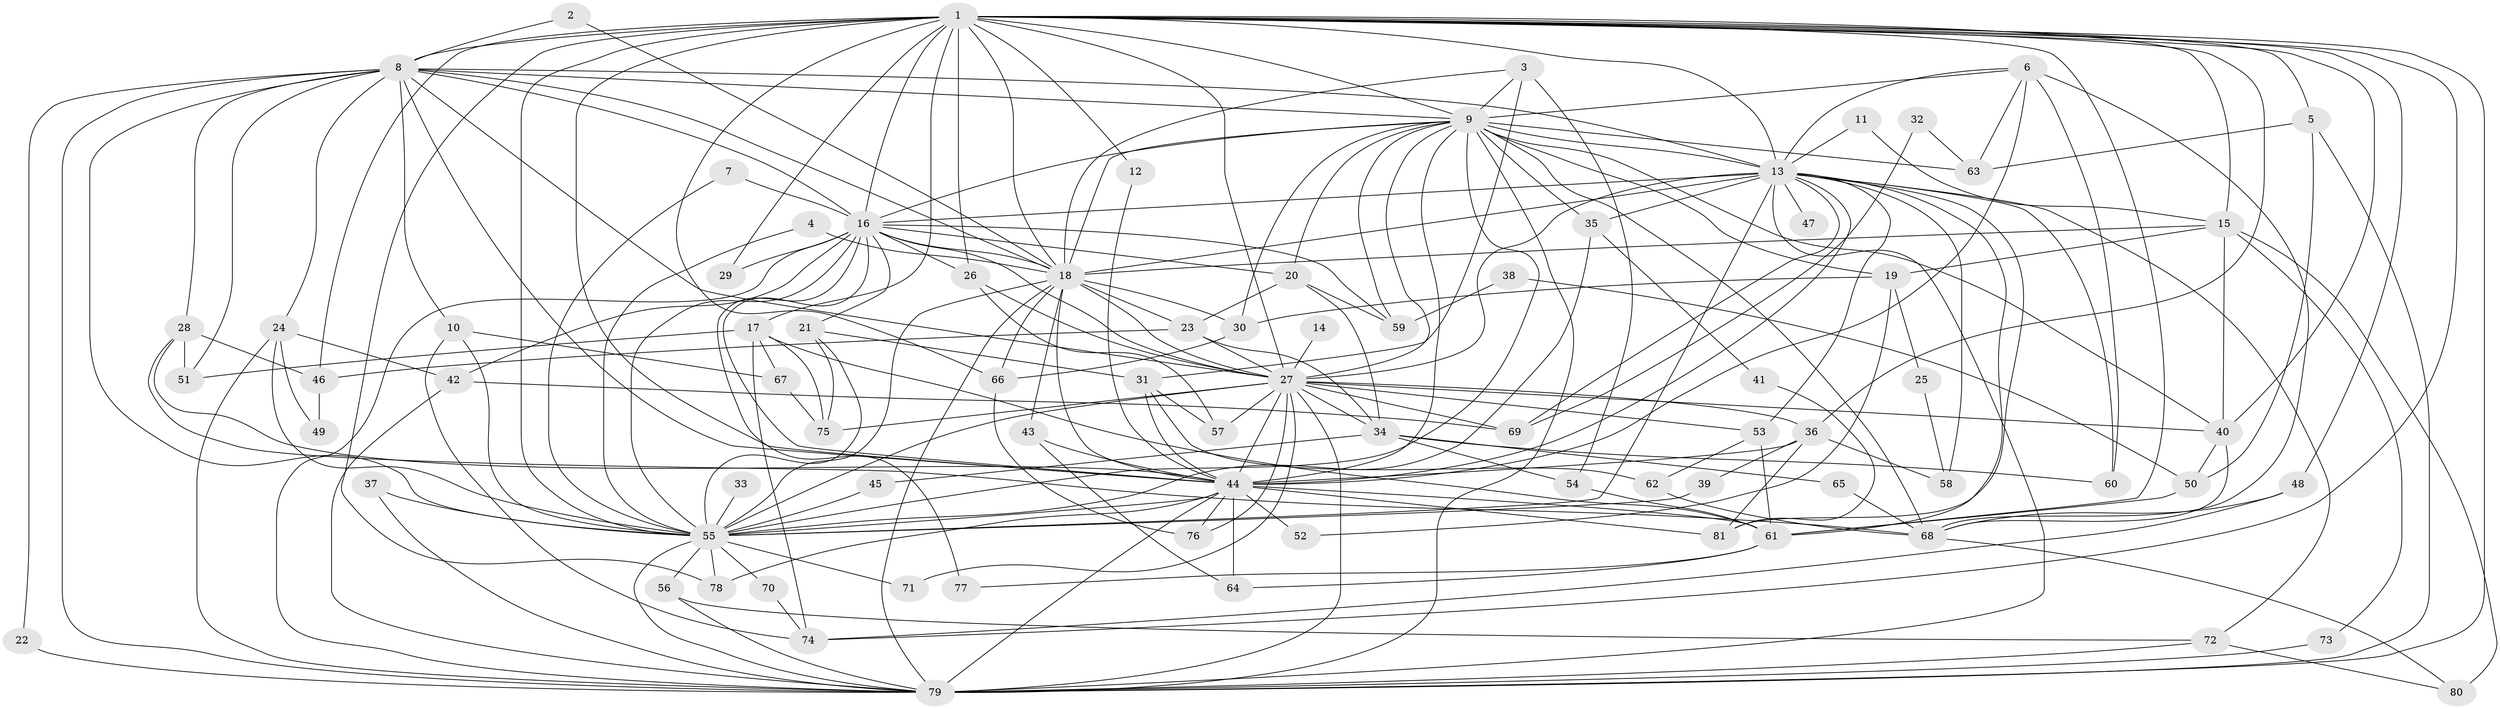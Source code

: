 // original degree distribution, {18: 0.007518796992481203, 25: 0.015037593984962405, 29: 0.007518796992481203, 21: 0.007518796992481203, 17: 0.007518796992481203, 22: 0.015037593984962405, 19: 0.007518796992481203, 23: 0.007518796992481203, 4: 0.15037593984962405, 2: 0.5338345864661654, 6: 0.03007518796992481, 8: 0.007518796992481203, 7: 0.022556390977443608, 3: 0.14285714285714285, 9: 0.007518796992481203, 5: 0.03007518796992481}
// Generated by graph-tools (version 1.1) at 2025/36/03/04/25 23:36:22]
// undirected, 81 vertices, 221 edges
graph export_dot {
  node [color=gray90,style=filled];
  1;
  2;
  3;
  4;
  5;
  6;
  7;
  8;
  9;
  10;
  11;
  12;
  13;
  14;
  15;
  16;
  17;
  18;
  19;
  20;
  21;
  22;
  23;
  24;
  25;
  26;
  27;
  28;
  29;
  30;
  31;
  32;
  33;
  34;
  35;
  36;
  37;
  38;
  39;
  40;
  41;
  42;
  43;
  44;
  45;
  46;
  47;
  48;
  49;
  50;
  51;
  52;
  53;
  54;
  55;
  56;
  57;
  58;
  59;
  60;
  61;
  62;
  63;
  64;
  65;
  66;
  67;
  68;
  69;
  70;
  71;
  72;
  73;
  74;
  75;
  76;
  77;
  78;
  79;
  80;
  81;
  1 -- 5 [weight=1.0];
  1 -- 8 [weight=1.0];
  1 -- 9 [weight=1.0];
  1 -- 12 [weight=1.0];
  1 -- 13 [weight=1.0];
  1 -- 15 [weight=1.0];
  1 -- 16 [weight=3.0];
  1 -- 17 [weight=2.0];
  1 -- 18 [weight=1.0];
  1 -- 26 [weight=1.0];
  1 -- 27 [weight=1.0];
  1 -- 29 [weight=2.0];
  1 -- 36 [weight=1.0];
  1 -- 40 [weight=1.0];
  1 -- 44 [weight=1.0];
  1 -- 46 [weight=1.0];
  1 -- 48 [weight=1.0];
  1 -- 55 [weight=2.0];
  1 -- 61 [weight=1.0];
  1 -- 66 [weight=1.0];
  1 -- 74 [weight=1.0];
  1 -- 78 [weight=1.0];
  1 -- 79 [weight=2.0];
  2 -- 8 [weight=1.0];
  2 -- 18 [weight=1.0];
  3 -- 9 [weight=1.0];
  3 -- 18 [weight=1.0];
  3 -- 31 [weight=1.0];
  3 -- 54 [weight=1.0];
  4 -- 18 [weight=1.0];
  4 -- 55 [weight=1.0];
  5 -- 50 [weight=1.0];
  5 -- 63 [weight=1.0];
  5 -- 79 [weight=1.0];
  6 -- 9 [weight=1.0];
  6 -- 13 [weight=1.0];
  6 -- 44 [weight=1.0];
  6 -- 60 [weight=1.0];
  6 -- 63 [weight=1.0];
  6 -- 68 [weight=1.0];
  7 -- 16 [weight=1.0];
  7 -- 55 [weight=1.0];
  8 -- 9 [weight=1.0];
  8 -- 10 [weight=1.0];
  8 -- 13 [weight=1.0];
  8 -- 16 [weight=2.0];
  8 -- 18 [weight=2.0];
  8 -- 22 [weight=1.0];
  8 -- 24 [weight=1.0];
  8 -- 27 [weight=1.0];
  8 -- 28 [weight=1.0];
  8 -- 44 [weight=1.0];
  8 -- 51 [weight=1.0];
  8 -- 55 [weight=1.0];
  8 -- 79 [weight=1.0];
  9 -- 13 [weight=3.0];
  9 -- 16 [weight=1.0];
  9 -- 18 [weight=1.0];
  9 -- 19 [weight=1.0];
  9 -- 20 [weight=1.0];
  9 -- 27 [weight=1.0];
  9 -- 30 [weight=1.0];
  9 -- 35 [weight=1.0];
  9 -- 40 [weight=1.0];
  9 -- 44 [weight=2.0];
  9 -- 55 [weight=1.0];
  9 -- 59 [weight=1.0];
  9 -- 63 [weight=1.0];
  9 -- 68 [weight=1.0];
  9 -- 79 [weight=1.0];
  10 -- 55 [weight=1.0];
  10 -- 67 [weight=1.0];
  10 -- 74 [weight=1.0];
  11 -- 13 [weight=1.0];
  11 -- 15 [weight=1.0];
  12 -- 44 [weight=1.0];
  13 -- 16 [weight=1.0];
  13 -- 18 [weight=1.0];
  13 -- 27 [weight=2.0];
  13 -- 35 [weight=1.0];
  13 -- 44 [weight=1.0];
  13 -- 47 [weight=1.0];
  13 -- 53 [weight=1.0];
  13 -- 55 [weight=1.0];
  13 -- 58 [weight=1.0];
  13 -- 60 [weight=1.0];
  13 -- 61 [weight=1.0];
  13 -- 69 [weight=1.0];
  13 -- 72 [weight=1.0];
  13 -- 79 [weight=1.0];
  13 -- 81 [weight=1.0];
  14 -- 27 [weight=1.0];
  15 -- 18 [weight=1.0];
  15 -- 19 [weight=1.0];
  15 -- 40 [weight=1.0];
  15 -- 73 [weight=1.0];
  15 -- 80 [weight=1.0];
  16 -- 18 [weight=1.0];
  16 -- 20 [weight=1.0];
  16 -- 21 [weight=1.0];
  16 -- 26 [weight=1.0];
  16 -- 27 [weight=1.0];
  16 -- 29 [weight=1.0];
  16 -- 42 [weight=1.0];
  16 -- 44 [weight=1.0];
  16 -- 55 [weight=1.0];
  16 -- 59 [weight=1.0];
  16 -- 77 [weight=1.0];
  16 -- 79 [weight=1.0];
  17 -- 51 [weight=1.0];
  17 -- 61 [weight=1.0];
  17 -- 67 [weight=1.0];
  17 -- 74 [weight=1.0];
  17 -- 75 [weight=1.0];
  18 -- 23 [weight=1.0];
  18 -- 27 [weight=1.0];
  18 -- 30 [weight=1.0];
  18 -- 43 [weight=1.0];
  18 -- 44 [weight=1.0];
  18 -- 55 [weight=1.0];
  18 -- 66 [weight=1.0];
  18 -- 79 [weight=1.0];
  19 -- 25 [weight=1.0];
  19 -- 30 [weight=1.0];
  19 -- 52 [weight=1.0];
  20 -- 23 [weight=1.0];
  20 -- 34 [weight=1.0];
  20 -- 59 [weight=1.0];
  21 -- 31 [weight=1.0];
  21 -- 55 [weight=1.0];
  21 -- 75 [weight=1.0];
  22 -- 79 [weight=1.0];
  23 -- 27 [weight=1.0];
  23 -- 34 [weight=1.0];
  23 -- 46 [weight=1.0];
  24 -- 42 [weight=1.0];
  24 -- 49 [weight=1.0];
  24 -- 55 [weight=1.0];
  24 -- 79 [weight=1.0];
  25 -- 58 [weight=1.0];
  26 -- 27 [weight=1.0];
  26 -- 57 [weight=1.0];
  27 -- 34 [weight=1.0];
  27 -- 36 [weight=1.0];
  27 -- 40 [weight=1.0];
  27 -- 44 [weight=1.0];
  27 -- 53 [weight=1.0];
  27 -- 55 [weight=1.0];
  27 -- 57 [weight=1.0];
  27 -- 69 [weight=1.0];
  27 -- 71 [weight=1.0];
  27 -- 75 [weight=1.0];
  27 -- 76 [weight=1.0];
  27 -- 79 [weight=1.0];
  28 -- 44 [weight=1.0];
  28 -- 46 [weight=1.0];
  28 -- 51 [weight=1.0];
  28 -- 68 [weight=1.0];
  30 -- 66 [weight=1.0];
  31 -- 44 [weight=1.0];
  31 -- 57 [weight=1.0];
  31 -- 62 [weight=1.0];
  32 -- 63 [weight=1.0];
  32 -- 69 [weight=1.0];
  33 -- 55 [weight=1.0];
  34 -- 45 [weight=1.0];
  34 -- 54 [weight=1.0];
  34 -- 60 [weight=1.0];
  34 -- 65 [weight=1.0];
  35 -- 41 [weight=1.0];
  35 -- 55 [weight=1.0];
  36 -- 39 [weight=1.0];
  36 -- 44 [weight=1.0];
  36 -- 58 [weight=1.0];
  36 -- 81 [weight=1.0];
  37 -- 55 [weight=1.0];
  37 -- 79 [weight=1.0];
  38 -- 50 [weight=1.0];
  38 -- 59 [weight=1.0];
  39 -- 55 [weight=1.0];
  40 -- 50 [weight=1.0];
  40 -- 68 [weight=1.0];
  41 -- 81 [weight=1.0];
  42 -- 69 [weight=1.0];
  42 -- 79 [weight=1.0];
  43 -- 44 [weight=1.0];
  43 -- 64 [weight=1.0];
  44 -- 52 [weight=1.0];
  44 -- 55 [weight=1.0];
  44 -- 61 [weight=1.0];
  44 -- 64 [weight=1.0];
  44 -- 76 [weight=1.0];
  44 -- 78 [weight=1.0];
  44 -- 79 [weight=1.0];
  44 -- 81 [weight=1.0];
  45 -- 55 [weight=1.0];
  46 -- 49 [weight=1.0];
  48 -- 68 [weight=1.0];
  48 -- 74 [weight=1.0];
  50 -- 61 [weight=1.0];
  53 -- 61 [weight=1.0];
  53 -- 62 [weight=1.0];
  54 -- 61 [weight=1.0];
  55 -- 56 [weight=1.0];
  55 -- 70 [weight=1.0];
  55 -- 71 [weight=1.0];
  55 -- 78 [weight=1.0];
  55 -- 79 [weight=1.0];
  56 -- 72 [weight=1.0];
  56 -- 79 [weight=1.0];
  61 -- 64 [weight=1.0];
  61 -- 77 [weight=1.0];
  62 -- 68 [weight=1.0];
  65 -- 68 [weight=1.0];
  66 -- 76 [weight=1.0];
  67 -- 75 [weight=1.0];
  68 -- 80 [weight=1.0];
  70 -- 74 [weight=1.0];
  72 -- 79 [weight=1.0];
  72 -- 80 [weight=1.0];
  73 -- 79 [weight=1.0];
}
